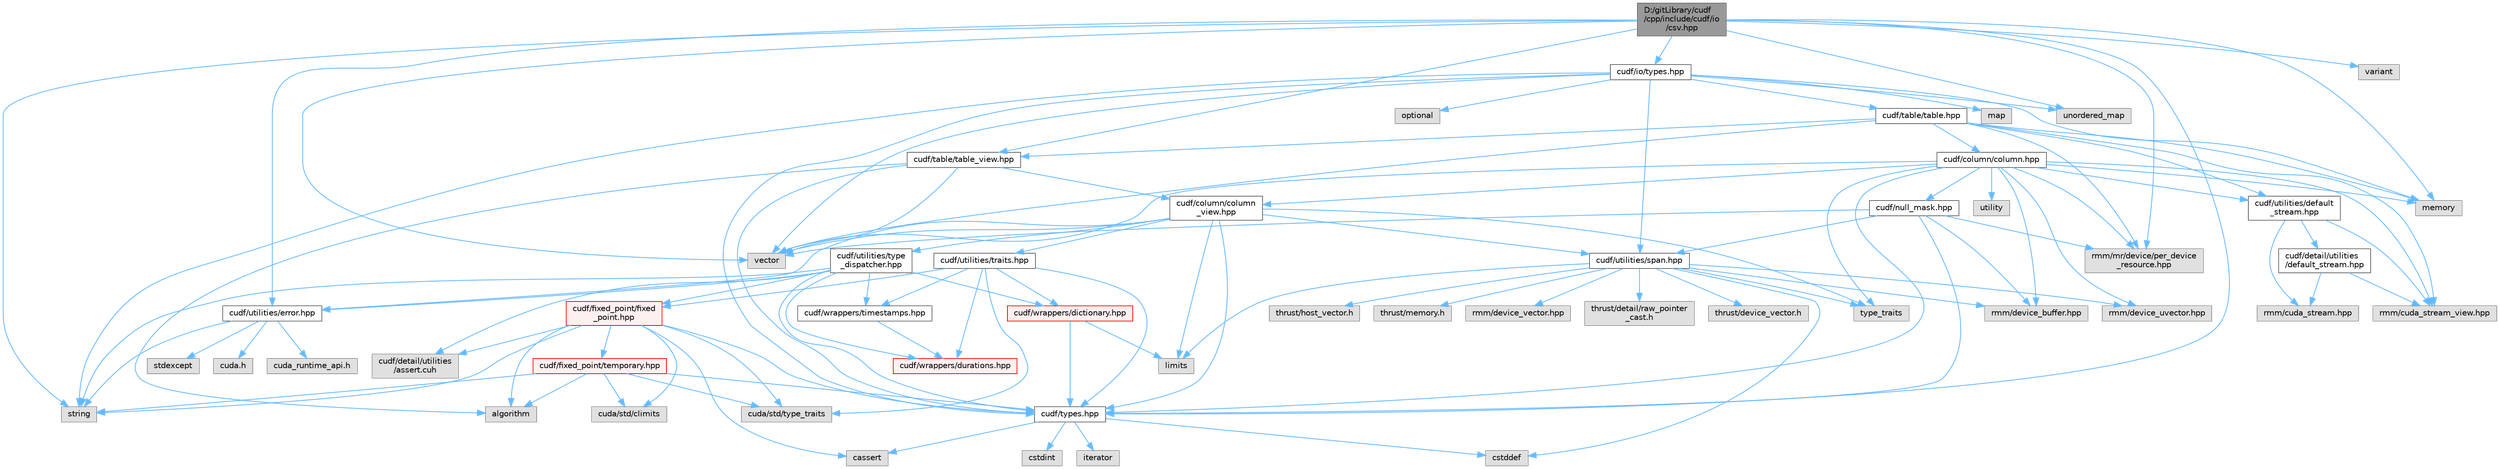 digraph "D:/gitLibrary/cudf/cpp/include/cudf/io/csv.hpp"
{
 // LATEX_PDF_SIZE
  bgcolor="transparent";
  edge [fontname=Helvetica,fontsize=10,labelfontname=Helvetica,labelfontsize=10];
  node [fontname=Helvetica,fontsize=10,shape=box,height=0.2,width=0.4];
  Node1 [id="Node000001",label="D:/gitLibrary/cudf\l/cpp/include/cudf/io\l/csv.hpp",height=0.2,width=0.4,color="gray40", fillcolor="grey60", style="filled", fontcolor="black",tooltip=" "];
  Node1 -> Node2 [id="edge109_Node000001_Node000002",color="steelblue1",style="solid",tooltip=" "];
  Node2 [id="Node000002",label="cudf/io/types.hpp",height=0.2,width=0.4,color="grey40", fillcolor="white", style="filled",URL="$io_2types_8hpp.html",tooltip="cuDF-IO API type definitions"];
  Node2 -> Node3 [id="edge110_Node000002_Node000003",color="steelblue1",style="solid",tooltip=" "];
  Node3 [id="Node000003",label="cudf/table/table.hpp",height=0.2,width=0.4,color="grey40", fillcolor="white", style="filled",URL="$table_8hpp.html",tooltip="Class definition for cudf::table"];
  Node3 -> Node4 [id="edge111_Node000003_Node000004",color="steelblue1",style="solid",tooltip=" "];
  Node4 [id="Node000004",label="cudf/column/column.hpp",height=0.2,width=0.4,color="grey40", fillcolor="white", style="filled",URL="$column_8hpp.html",tooltip="Class definition for cudf::column"];
  Node4 -> Node5 [id="edge112_Node000004_Node000005",color="steelblue1",style="solid",tooltip=" "];
  Node5 [id="Node000005",label="cudf/column/column\l_view.hpp",height=0.2,width=0.4,color="grey40", fillcolor="white", style="filled",URL="$column__view_8hpp.html",tooltip="column view class definitions"];
  Node5 -> Node6 [id="edge113_Node000005_Node000006",color="steelblue1",style="solid",tooltip=" "];
  Node6 [id="Node000006",label="cudf/types.hpp",height=0.2,width=0.4,color="grey40", fillcolor="white", style="filled",URL="$types_8hpp.html",tooltip="Type declarations for libcudf."];
  Node6 -> Node7 [id="edge114_Node000006_Node000007",color="steelblue1",style="solid",tooltip=" "];
  Node7 [id="Node000007",label="cassert",height=0.2,width=0.4,color="grey60", fillcolor="#E0E0E0", style="filled",tooltip=" "];
  Node6 -> Node8 [id="edge115_Node000006_Node000008",color="steelblue1",style="solid",tooltip=" "];
  Node8 [id="Node000008",label="cstddef",height=0.2,width=0.4,color="grey60", fillcolor="#E0E0E0", style="filled",tooltip=" "];
  Node6 -> Node9 [id="edge116_Node000006_Node000009",color="steelblue1",style="solid",tooltip=" "];
  Node9 [id="Node000009",label="cstdint",height=0.2,width=0.4,color="grey60", fillcolor="#E0E0E0", style="filled",tooltip=" "];
  Node6 -> Node10 [id="edge117_Node000006_Node000010",color="steelblue1",style="solid",tooltip=" "];
  Node10 [id="Node000010",label="iterator",height=0.2,width=0.4,color="grey60", fillcolor="#E0E0E0", style="filled",tooltip=" "];
  Node5 -> Node11 [id="edge118_Node000005_Node000011",color="steelblue1",style="solid",tooltip=" "];
  Node11 [id="Node000011",label="cudf/utilities/error.hpp",height=0.2,width=0.4,color="grey40", fillcolor="white", style="filled",URL="$error_8hpp.html",tooltip=" "];
  Node11 -> Node12 [id="edge119_Node000011_Node000012",color="steelblue1",style="solid",tooltip=" "];
  Node12 [id="Node000012",label="cuda.h",height=0.2,width=0.4,color="grey60", fillcolor="#E0E0E0", style="filled",tooltip=" "];
  Node11 -> Node13 [id="edge120_Node000011_Node000013",color="steelblue1",style="solid",tooltip=" "];
  Node13 [id="Node000013",label="cuda_runtime_api.h",height=0.2,width=0.4,color="grey60", fillcolor="#E0E0E0", style="filled",tooltip=" "];
  Node11 -> Node14 [id="edge121_Node000011_Node000014",color="steelblue1",style="solid",tooltip=" "];
  Node14 [id="Node000014",label="stdexcept",height=0.2,width=0.4,color="grey60", fillcolor="#E0E0E0", style="filled",tooltip=" "];
  Node11 -> Node15 [id="edge122_Node000011_Node000015",color="steelblue1",style="solid",tooltip=" "];
  Node15 [id="Node000015",label="string",height=0.2,width=0.4,color="grey60", fillcolor="#E0E0E0", style="filled",tooltip=" "];
  Node5 -> Node16 [id="edge123_Node000005_Node000016",color="steelblue1",style="solid",tooltip=" "];
  Node16 [id="Node000016",label="cudf/utilities/span.hpp",height=0.2,width=0.4,color="grey40", fillcolor="white", style="filled",URL="$span_8hpp.html",tooltip=" "];
  Node16 -> Node17 [id="edge124_Node000016_Node000017",color="steelblue1",style="solid",tooltip=" "];
  Node17 [id="Node000017",label="rmm/device_buffer.hpp",height=0.2,width=0.4,color="grey60", fillcolor="#E0E0E0", style="filled",tooltip=" "];
  Node16 -> Node18 [id="edge125_Node000016_Node000018",color="steelblue1",style="solid",tooltip=" "];
  Node18 [id="Node000018",label="rmm/device_uvector.hpp",height=0.2,width=0.4,color="grey60", fillcolor="#E0E0E0", style="filled",tooltip=" "];
  Node16 -> Node19 [id="edge126_Node000016_Node000019",color="steelblue1",style="solid",tooltip=" "];
  Node19 [id="Node000019",label="rmm/device_vector.hpp",height=0.2,width=0.4,color="grey60", fillcolor="#E0E0E0", style="filled",tooltip=" "];
  Node16 -> Node20 [id="edge127_Node000016_Node000020",color="steelblue1",style="solid",tooltip=" "];
  Node20 [id="Node000020",label="thrust/detail/raw_pointer\l_cast.h",height=0.2,width=0.4,color="grey60", fillcolor="#E0E0E0", style="filled",tooltip=" "];
  Node16 -> Node21 [id="edge128_Node000016_Node000021",color="steelblue1",style="solid",tooltip=" "];
  Node21 [id="Node000021",label="thrust/device_vector.h",height=0.2,width=0.4,color="grey60", fillcolor="#E0E0E0", style="filled",tooltip=" "];
  Node16 -> Node22 [id="edge129_Node000016_Node000022",color="steelblue1",style="solid",tooltip=" "];
  Node22 [id="Node000022",label="thrust/host_vector.h",height=0.2,width=0.4,color="grey60", fillcolor="#E0E0E0", style="filled",tooltip=" "];
  Node16 -> Node23 [id="edge130_Node000016_Node000023",color="steelblue1",style="solid",tooltip=" "];
  Node23 [id="Node000023",label="thrust/memory.h",height=0.2,width=0.4,color="grey60", fillcolor="#E0E0E0", style="filled",tooltip=" "];
  Node16 -> Node8 [id="edge131_Node000016_Node000008",color="steelblue1",style="solid",tooltip=" "];
  Node16 -> Node24 [id="edge132_Node000016_Node000024",color="steelblue1",style="solid",tooltip=" "];
  Node24 [id="Node000024",label="limits",height=0.2,width=0.4,color="grey60", fillcolor="#E0E0E0", style="filled",tooltip=" "];
  Node16 -> Node25 [id="edge133_Node000016_Node000025",color="steelblue1",style="solid",tooltip=" "];
  Node25 [id="Node000025",label="type_traits",height=0.2,width=0.4,color="grey60", fillcolor="#E0E0E0", style="filled",tooltip=" "];
  Node5 -> Node26 [id="edge134_Node000005_Node000026",color="steelblue1",style="solid",tooltip=" "];
  Node26 [id="Node000026",label="cudf/utilities/traits.hpp",height=0.2,width=0.4,color="grey40", fillcolor="white", style="filled",URL="$traits_8hpp.html",tooltip=" "];
  Node26 -> Node27 [id="edge135_Node000026_Node000027",color="steelblue1",style="solid",tooltip=" "];
  Node27 [id="Node000027",label="cudf/fixed_point/fixed\l_point.hpp",height=0.2,width=0.4,color="red", fillcolor="#FFF0F0", style="filled",URL="$fixed__point_8hpp.html",tooltip="Class definition for fixed point data type"];
  Node27 -> Node28 [id="edge136_Node000027_Node000028",color="steelblue1",style="solid",tooltip=" "];
  Node28 [id="Node000028",label="cudf/detail/utilities\l/assert.cuh",height=0.2,width=0.4,color="grey60", fillcolor="#E0E0E0", style="filled",tooltip=" "];
  Node27 -> Node29 [id="edge137_Node000027_Node000029",color="steelblue1",style="solid",tooltip=" "];
  Node29 [id="Node000029",label="cudf/fixed_point/temporary.hpp",height=0.2,width=0.4,color="red", fillcolor="#FFF0F0", style="filled",URL="$temporary_8hpp.html",tooltip=" "];
  Node29 -> Node6 [id="edge138_Node000029_Node000006",color="steelblue1",style="solid",tooltip=" "];
  Node29 -> Node30 [id="edge139_Node000029_Node000030",color="steelblue1",style="solid",tooltip=" "];
  Node30 [id="Node000030",label="cuda/std/climits",height=0.2,width=0.4,color="grey60", fillcolor="#E0E0E0", style="filled",tooltip=" "];
  Node29 -> Node32 [id="edge140_Node000029_Node000032",color="steelblue1",style="solid",tooltip=" "];
  Node32 [id="Node000032",label="cuda/std/type_traits",height=0.2,width=0.4,color="grey60", fillcolor="#E0E0E0", style="filled",tooltip=" "];
  Node29 -> Node33 [id="edge141_Node000029_Node000033",color="steelblue1",style="solid",tooltip=" "];
  Node33 [id="Node000033",label="algorithm",height=0.2,width=0.4,color="grey60", fillcolor="#E0E0E0", style="filled",tooltip=" "];
  Node29 -> Node15 [id="edge142_Node000029_Node000015",color="steelblue1",style="solid",tooltip=" "];
  Node27 -> Node6 [id="edge143_Node000027_Node000006",color="steelblue1",style="solid",tooltip=" "];
  Node27 -> Node30 [id="edge144_Node000027_Node000030",color="steelblue1",style="solid",tooltip=" "];
  Node27 -> Node32 [id="edge145_Node000027_Node000032",color="steelblue1",style="solid",tooltip=" "];
  Node27 -> Node33 [id="edge146_Node000027_Node000033",color="steelblue1",style="solid",tooltip=" "];
  Node27 -> Node7 [id="edge147_Node000027_Node000007",color="steelblue1",style="solid",tooltip=" "];
  Node27 -> Node15 [id="edge148_Node000027_Node000015",color="steelblue1",style="solid",tooltip=" "];
  Node26 -> Node6 [id="edge149_Node000026_Node000006",color="steelblue1",style="solid",tooltip=" "];
  Node26 -> Node35 [id="edge150_Node000026_Node000035",color="steelblue1",style="solid",tooltip=" "];
  Node35 [id="Node000035",label="cudf/wrappers/dictionary.hpp",height=0.2,width=0.4,color="red", fillcolor="#FFF0F0", style="filled",URL="$dictionary_8hpp.html",tooltip="Concrete type definition for dictionary columns."];
  Node35 -> Node6 [id="edge151_Node000035_Node000006",color="steelblue1",style="solid",tooltip=" "];
  Node35 -> Node24 [id="edge152_Node000035_Node000024",color="steelblue1",style="solid",tooltip=" "];
  Node26 -> Node37 [id="edge153_Node000026_Node000037",color="steelblue1",style="solid",tooltip=" "];
  Node37 [id="Node000037",label="cudf/wrappers/durations.hpp",height=0.2,width=0.4,color="red", fillcolor="#FFF0F0", style="filled",URL="$durations_8hpp.html",tooltip="Concrete type definitions for int32_t and int64_t durations in varying resolutions."];
  Node26 -> Node39 [id="edge154_Node000026_Node000039",color="steelblue1",style="solid",tooltip=" "];
  Node39 [id="Node000039",label="cudf/wrappers/timestamps.hpp",height=0.2,width=0.4,color="grey40", fillcolor="white", style="filled",URL="$timestamps_8hpp.html",tooltip="Concrete type definitions for int32_t and int64_t timestamps in varying resolutions as durations sinc..."];
  Node39 -> Node37 [id="edge155_Node000039_Node000037",color="steelblue1",style="solid",tooltip=" "];
  Node26 -> Node32 [id="edge156_Node000026_Node000032",color="steelblue1",style="solid",tooltip=" "];
  Node5 -> Node40 [id="edge157_Node000005_Node000040",color="steelblue1",style="solid",tooltip=" "];
  Node40 [id="Node000040",label="cudf/utilities/type\l_dispatcher.hpp",height=0.2,width=0.4,color="grey40", fillcolor="white", style="filled",URL="$type__dispatcher_8hpp.html",tooltip="Defines the mapping between cudf::type_id runtime type information and concrete C++ types."];
  Node40 -> Node28 [id="edge158_Node000040_Node000028",color="steelblue1",style="solid",tooltip=" "];
  Node40 -> Node27 [id="edge159_Node000040_Node000027",color="steelblue1",style="solid",tooltip=" "];
  Node40 -> Node6 [id="edge160_Node000040_Node000006",color="steelblue1",style="solid",tooltip=" "];
  Node40 -> Node11 [id="edge161_Node000040_Node000011",color="steelblue1",style="solid",tooltip=" "];
  Node40 -> Node35 [id="edge162_Node000040_Node000035",color="steelblue1",style="solid",tooltip=" "];
  Node40 -> Node37 [id="edge163_Node000040_Node000037",color="steelblue1",style="solid",tooltip=" "];
  Node40 -> Node39 [id="edge164_Node000040_Node000039",color="steelblue1",style="solid",tooltip=" "];
  Node40 -> Node15 [id="edge165_Node000040_Node000015",color="steelblue1",style="solid",tooltip=" "];
  Node5 -> Node24 [id="edge166_Node000005_Node000024",color="steelblue1",style="solid",tooltip=" "];
  Node5 -> Node25 [id="edge167_Node000005_Node000025",color="steelblue1",style="solid",tooltip=" "];
  Node5 -> Node41 [id="edge168_Node000005_Node000041",color="steelblue1",style="solid",tooltip=" "];
  Node41 [id="Node000041",label="vector",height=0.2,width=0.4,color="grey60", fillcolor="#E0E0E0", style="filled",tooltip=" "];
  Node4 -> Node42 [id="edge169_Node000004_Node000042",color="steelblue1",style="solid",tooltip=" "];
  Node42 [id="Node000042",label="cudf/null_mask.hpp",height=0.2,width=0.4,color="grey40", fillcolor="white", style="filled",URL="$null__mask_8hpp.html",tooltip="APIs for managing validity bitmasks"];
  Node42 -> Node6 [id="edge170_Node000042_Node000006",color="steelblue1",style="solid",tooltip=" "];
  Node42 -> Node16 [id="edge171_Node000042_Node000016",color="steelblue1",style="solid",tooltip=" "];
  Node42 -> Node17 [id="edge172_Node000042_Node000017",color="steelblue1",style="solid",tooltip=" "];
  Node42 -> Node43 [id="edge173_Node000042_Node000043",color="steelblue1",style="solid",tooltip=" "];
  Node43 [id="Node000043",label="rmm/mr/device/per_device\l_resource.hpp",height=0.2,width=0.4,color="grey60", fillcolor="#E0E0E0", style="filled",tooltip=" "];
  Node42 -> Node41 [id="edge174_Node000042_Node000041",color="steelblue1",style="solid",tooltip=" "];
  Node4 -> Node6 [id="edge175_Node000004_Node000006",color="steelblue1",style="solid",tooltip=" "];
  Node4 -> Node44 [id="edge176_Node000004_Node000044",color="steelblue1",style="solid",tooltip=" "];
  Node44 [id="Node000044",label="cudf/utilities/default\l_stream.hpp",height=0.2,width=0.4,color="grey40", fillcolor="white", style="filled",URL="$utilities_2default__stream_8hpp.html",tooltip=" "];
  Node44 -> Node45 [id="edge177_Node000044_Node000045",color="steelblue1",style="solid",tooltip=" "];
  Node45 [id="Node000045",label="cudf/detail/utilities\l/default_stream.hpp",height=0.2,width=0.4,color="grey40", fillcolor="white", style="filled",URL="$detail_2utilities_2default__stream_8hpp.html",tooltip=" "];
  Node45 -> Node46 [id="edge178_Node000045_Node000046",color="steelblue1",style="solid",tooltip=" "];
  Node46 [id="Node000046",label="rmm/cuda_stream.hpp",height=0.2,width=0.4,color="grey60", fillcolor="#E0E0E0", style="filled",tooltip=" "];
  Node45 -> Node47 [id="edge179_Node000045_Node000047",color="steelblue1",style="solid",tooltip=" "];
  Node47 [id="Node000047",label="rmm/cuda_stream_view.hpp",height=0.2,width=0.4,color="grey60", fillcolor="#E0E0E0", style="filled",tooltip=" "];
  Node44 -> Node46 [id="edge180_Node000044_Node000046",color="steelblue1",style="solid",tooltip=" "];
  Node44 -> Node47 [id="edge181_Node000044_Node000047",color="steelblue1",style="solid",tooltip=" "];
  Node4 -> Node47 [id="edge182_Node000004_Node000047",color="steelblue1",style="solid",tooltip=" "];
  Node4 -> Node17 [id="edge183_Node000004_Node000017",color="steelblue1",style="solid",tooltip=" "];
  Node4 -> Node18 [id="edge184_Node000004_Node000018",color="steelblue1",style="solid",tooltip=" "];
  Node4 -> Node43 [id="edge185_Node000004_Node000043",color="steelblue1",style="solid",tooltip=" "];
  Node4 -> Node48 [id="edge186_Node000004_Node000048",color="steelblue1",style="solid",tooltip=" "];
  Node48 [id="Node000048",label="memory",height=0.2,width=0.4,color="grey60", fillcolor="#E0E0E0", style="filled",tooltip=" "];
  Node4 -> Node25 [id="edge187_Node000004_Node000025",color="steelblue1",style="solid",tooltip=" "];
  Node4 -> Node49 [id="edge188_Node000004_Node000049",color="steelblue1",style="solid",tooltip=" "];
  Node49 [id="Node000049",label="utility",height=0.2,width=0.4,color="grey60", fillcolor="#E0E0E0", style="filled",tooltip=" "];
  Node4 -> Node41 [id="edge189_Node000004_Node000041",color="steelblue1",style="solid",tooltip=" "];
  Node3 -> Node50 [id="edge190_Node000003_Node000050",color="steelblue1",style="solid",tooltip=" "];
  Node50 [id="Node000050",label="cudf/table/table_view.hpp",height=0.2,width=0.4,color="grey40", fillcolor="white", style="filled",URL="$table__view_8hpp.html",tooltip="Class definitions for (mutable)_table_view"];
  Node50 -> Node5 [id="edge191_Node000050_Node000005",color="steelblue1",style="solid",tooltip=" "];
  Node50 -> Node6 [id="edge192_Node000050_Node000006",color="steelblue1",style="solid",tooltip=" "];
  Node50 -> Node33 [id="edge193_Node000050_Node000033",color="steelblue1",style="solid",tooltip=" "];
  Node50 -> Node41 [id="edge194_Node000050_Node000041",color="steelblue1",style="solid",tooltip=" "];
  Node3 -> Node44 [id="edge195_Node000003_Node000044",color="steelblue1",style="solid",tooltip=" "];
  Node3 -> Node47 [id="edge196_Node000003_Node000047",color="steelblue1",style="solid",tooltip=" "];
  Node3 -> Node43 [id="edge197_Node000003_Node000043",color="steelblue1",style="solid",tooltip=" "];
  Node3 -> Node48 [id="edge198_Node000003_Node000048",color="steelblue1",style="solid",tooltip=" "];
  Node3 -> Node41 [id="edge199_Node000003_Node000041",color="steelblue1",style="solid",tooltip=" "];
  Node2 -> Node6 [id="edge200_Node000002_Node000006",color="steelblue1",style="solid",tooltip=" "];
  Node2 -> Node16 [id="edge201_Node000002_Node000016",color="steelblue1",style="solid",tooltip=" "];
  Node2 -> Node51 [id="edge202_Node000002_Node000051",color="steelblue1",style="solid",tooltip=" "];
  Node51 [id="Node000051",label="map",height=0.2,width=0.4,color="grey60", fillcolor="#E0E0E0", style="filled",tooltip=" "];
  Node2 -> Node48 [id="edge203_Node000002_Node000048",color="steelblue1",style="solid",tooltip=" "];
  Node2 -> Node52 [id="edge204_Node000002_Node000052",color="steelblue1",style="solid",tooltip=" "];
  Node52 [id="Node000052",label="optional",height=0.2,width=0.4,color="grey60", fillcolor="#E0E0E0", style="filled",tooltip=" "];
  Node2 -> Node15 [id="edge205_Node000002_Node000015",color="steelblue1",style="solid",tooltip=" "];
  Node2 -> Node53 [id="edge206_Node000002_Node000053",color="steelblue1",style="solid",tooltip=" "];
  Node53 [id="Node000053",label="unordered_map",height=0.2,width=0.4,color="grey60", fillcolor="#E0E0E0", style="filled",tooltip=" "];
  Node2 -> Node41 [id="edge207_Node000002_Node000041",color="steelblue1",style="solid",tooltip=" "];
  Node1 -> Node50 [id="edge208_Node000001_Node000050",color="steelblue1",style="solid",tooltip=" "];
  Node1 -> Node6 [id="edge209_Node000001_Node000006",color="steelblue1",style="solid",tooltip=" "];
  Node1 -> Node11 [id="edge210_Node000001_Node000011",color="steelblue1",style="solid",tooltip=" "];
  Node1 -> Node43 [id="edge211_Node000001_Node000043",color="steelblue1",style="solid",tooltip=" "];
  Node1 -> Node48 [id="edge212_Node000001_Node000048",color="steelblue1",style="solid",tooltip=" "];
  Node1 -> Node15 [id="edge213_Node000001_Node000015",color="steelblue1",style="solid",tooltip=" "];
  Node1 -> Node53 [id="edge214_Node000001_Node000053",color="steelblue1",style="solid",tooltip=" "];
  Node1 -> Node54 [id="edge215_Node000001_Node000054",color="steelblue1",style="solid",tooltip=" "];
  Node54 [id="Node000054",label="variant",height=0.2,width=0.4,color="grey60", fillcolor="#E0E0E0", style="filled",tooltip=" "];
  Node1 -> Node41 [id="edge216_Node000001_Node000041",color="steelblue1",style="solid",tooltip=" "];
}
